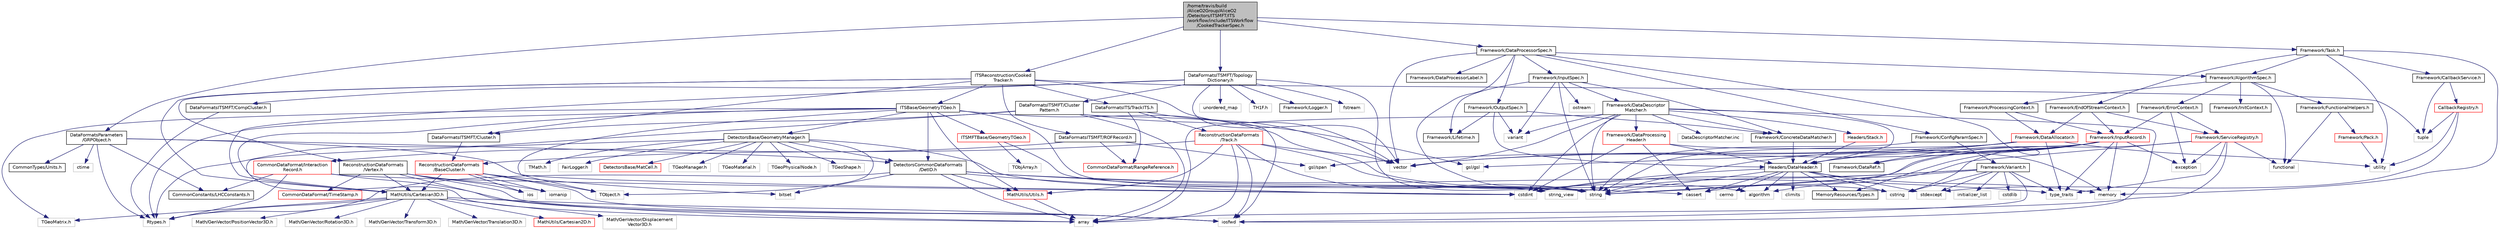 digraph "/home/travis/build/AliceO2Group/AliceO2/Detectors/ITSMFT/ITS/workflow/include/ITSWorkflow/CookedTrackerSpec.h"
{
 // INTERACTIVE_SVG=YES
  bgcolor="transparent";
  edge [fontname="Helvetica",fontsize="10",labelfontname="Helvetica",labelfontsize="10"];
  node [fontname="Helvetica",fontsize="10",shape=record];
  Node0 [label="/home/travis/build\l/AliceO2Group/AliceO2\l/Detectors/ITSMFT/ITS\l/workflow/include/ITSWorkflow\l/CookedTrackerSpec.h",height=0.2,width=0.4,color="black", fillcolor="grey75", style="filled", fontcolor="black"];
  Node0 -> Node1 [color="midnightblue",fontsize="10",style="solid",fontname="Helvetica"];
  Node1 [label="Framework/DataProcessorSpec.h",height=0.2,width=0.4,color="black",URL="$d0/df4/DataProcessorSpec_8h.html"];
  Node1 -> Node2 [color="midnightblue",fontsize="10",style="solid",fontname="Helvetica"];
  Node2 [label="Framework/AlgorithmSpec.h",height=0.2,width=0.4,color="black",URL="$d0/d14/AlgorithmSpec_8h.html"];
  Node2 -> Node3 [color="midnightblue",fontsize="10",style="solid",fontname="Helvetica"];
  Node3 [label="Framework/ProcessingContext.h",height=0.2,width=0.4,color="black",URL="$de/d6a/ProcessingContext_8h.html"];
  Node3 -> Node4 [color="midnightblue",fontsize="10",style="solid",fontname="Helvetica"];
  Node4 [label="Framework/InputRecord.h",height=0.2,width=0.4,color="red",URL="$d6/d5c/InputRecord_8h.html"];
  Node4 -> Node5 [color="midnightblue",fontsize="10",style="solid",fontname="Helvetica"];
  Node5 [label="Framework/DataRef.h",height=0.2,width=0.4,color="black",URL="$d5/dfb/DataRef_8h.html"];
  Node4 -> Node17 [color="midnightblue",fontsize="10",style="solid",fontname="Helvetica"];
  Node17 [label="MemoryResources/Types.h",height=0.2,width=0.4,color="black",URL="$d7/df8/Types_8h.html"];
  Node4 -> Node42 [color="midnightblue",fontsize="10",style="solid",fontname="Helvetica"];
  Node42 [label="Headers/DataHeader.h",height=0.2,width=0.4,color="black",URL="$dc/dcd/DataHeader_8h.html"];
  Node42 -> Node43 [color="midnightblue",fontsize="10",style="solid",fontname="Helvetica"];
  Node43 [label="cstdint",height=0.2,width=0.4,color="grey75"];
  Node42 -> Node15 [color="midnightblue",fontsize="10",style="solid",fontname="Helvetica"];
  Node15 [label="memory",height=0.2,width=0.4,color="grey75"];
  Node42 -> Node44 [color="midnightblue",fontsize="10",style="solid",fontname="Helvetica"];
  Node44 [label="cassert",height=0.2,width=0.4,color="grey75"];
  Node42 -> Node45 [color="midnightblue",fontsize="10",style="solid",fontname="Helvetica"];
  Node45 [label="cstring",height=0.2,width=0.4,color="grey75"];
  Node42 -> Node46 [color="midnightblue",fontsize="10",style="solid",fontname="Helvetica"];
  Node46 [label="algorithm",height=0.2,width=0.4,color="grey75"];
  Node42 -> Node47 [color="midnightblue",fontsize="10",style="solid",fontname="Helvetica"];
  Node47 [label="stdexcept",height=0.2,width=0.4,color="grey75"];
  Node42 -> Node48 [color="midnightblue",fontsize="10",style="solid",fontname="Helvetica"];
  Node48 [label="string",height=0.2,width=0.4,color="grey75"];
  Node42 -> Node49 [color="midnightblue",fontsize="10",style="solid",fontname="Helvetica"];
  Node49 [label="climits",height=0.2,width=0.4,color="grey75"];
  Node42 -> Node17 [color="midnightblue",fontsize="10",style="solid",fontname="Helvetica"];
  Node42 -> Node50 [color="midnightblue",fontsize="10",style="solid",fontname="Helvetica"];
  Node50 [label="cerrno",height=0.2,width=0.4,color="grey75"];
  Node4 -> Node25 [color="midnightblue",fontsize="10",style="solid",fontname="Helvetica"];
  Node25 [label="gsl/gsl",height=0.2,width=0.4,color="grey75"];
  Node4 -> Node48 [color="midnightblue",fontsize="10",style="solid",fontname="Helvetica"];
  Node4 -> Node21 [color="midnightblue",fontsize="10",style="solid",fontname="Helvetica"];
  Node21 [label="vector",height=0.2,width=0.4,color="grey75"];
  Node4 -> Node45 [color="midnightblue",fontsize="10",style="solid",fontname="Helvetica"];
  Node4 -> Node44 [color="midnightblue",fontsize="10",style="solid",fontname="Helvetica"];
  Node4 -> Node84 [color="midnightblue",fontsize="10",style="solid",fontname="Helvetica"];
  Node84 [label="exception",height=0.2,width=0.4,color="grey75"];
  Node4 -> Node15 [color="midnightblue",fontsize="10",style="solid",fontname="Helvetica"];
  Node4 -> Node20 [color="midnightblue",fontsize="10",style="solid",fontname="Helvetica"];
  Node20 [label="type_traits",height=0.2,width=0.4,color="grey75"];
  Node3 -> Node85 [color="midnightblue",fontsize="10",style="solid",fontname="Helvetica"];
  Node85 [label="Framework/DataAllocator.h",height=0.2,width=0.4,color="red",URL="$d1/d28/DataAllocator_8h.html"];
  Node85 -> Node42 [color="midnightblue",fontsize="10",style="solid",fontname="Helvetica"];
  Node85 -> Node14 [color="midnightblue",fontsize="10",style="solid",fontname="Helvetica"];
  Node14 [label="gsl/span",height=0.2,width=0.4,color="grey75"];
  Node85 -> Node21 [color="midnightblue",fontsize="10",style="solid",fontname="Helvetica"];
  Node85 -> Node48 [color="midnightblue",fontsize="10",style="solid",fontname="Helvetica"];
  Node85 -> Node27 [color="midnightblue",fontsize="10",style="solid",fontname="Helvetica"];
  Node27 [label="utility",height=0.2,width=0.4,color="grey75"];
  Node85 -> Node20 [color="midnightblue",fontsize="10",style="solid",fontname="Helvetica"];
  Node2 -> Node133 [color="midnightblue",fontsize="10",style="solid",fontname="Helvetica"];
  Node133 [label="Framework/ErrorContext.h",height=0.2,width=0.4,color="black",URL="$d7/dad/ErrorContext_8h.html"];
  Node133 -> Node4 [color="midnightblue",fontsize="10",style="solid",fontname="Helvetica"];
  Node133 -> Node134 [color="midnightblue",fontsize="10",style="solid",fontname="Helvetica"];
  Node134 [label="Framework/ServiceRegistry.h",height=0.2,width=0.4,color="red",URL="$d8/d17/ServiceRegistry_8h.html"];
  Node134 -> Node46 [color="midnightblue",fontsize="10",style="solid",fontname="Helvetica"];
  Node134 -> Node28 [color="midnightblue",fontsize="10",style="solid",fontname="Helvetica"];
  Node28 [label="array",height=0.2,width=0.4,color="grey75"];
  Node134 -> Node84 [color="midnightblue",fontsize="10",style="solid",fontname="Helvetica"];
  Node134 -> Node79 [color="midnightblue",fontsize="10",style="solid",fontname="Helvetica"];
  Node79 [label="functional",height=0.2,width=0.4,color="grey75"];
  Node134 -> Node48 [color="midnightblue",fontsize="10",style="solid",fontname="Helvetica"];
  Node134 -> Node20 [color="midnightblue",fontsize="10",style="solid",fontname="Helvetica"];
  Node133 -> Node84 [color="midnightblue",fontsize="10",style="solid",fontname="Helvetica"];
  Node2 -> Node137 [color="midnightblue",fontsize="10",style="solid",fontname="Helvetica"];
  Node137 [label="Framework/InitContext.h",height=0.2,width=0.4,color="black",URL="$d4/d2b/InitContext_8h.html"];
  Node2 -> Node110 [color="midnightblue",fontsize="10",style="solid",fontname="Helvetica"];
  Node110 [label="Framework/FunctionalHelpers.h",height=0.2,width=0.4,color="black",URL="$de/d9b/FunctionalHelpers_8h.html"];
  Node110 -> Node109 [color="midnightblue",fontsize="10",style="solid",fontname="Helvetica"];
  Node109 [label="Framework/Pack.h",height=0.2,width=0.4,color="red",URL="$dd/dce/Pack_8h.html"];
  Node109 -> Node27 [color="midnightblue",fontsize="10",style="solid",fontname="Helvetica"];
  Node110 -> Node79 [color="midnightblue",fontsize="10",style="solid",fontname="Helvetica"];
  Node2 -> Node79 [color="midnightblue",fontsize="10",style="solid",fontname="Helvetica"];
  Node1 -> Node138 [color="midnightblue",fontsize="10",style="solid",fontname="Helvetica"];
  Node138 [label="Framework/ConfigParamSpec.h",height=0.2,width=0.4,color="black",URL="$d0/d1c/ConfigParamSpec_8h.html"];
  Node138 -> Node139 [color="midnightblue",fontsize="10",style="solid",fontname="Helvetica"];
  Node139 [label="Framework/Variant.h",height=0.2,width=0.4,color="black",URL="$de/d56/Variant_8h.html"];
  Node139 -> Node20 [color="midnightblue",fontsize="10",style="solid",fontname="Helvetica"];
  Node139 -> Node45 [color="midnightblue",fontsize="10",style="solid",fontname="Helvetica"];
  Node139 -> Node43 [color="midnightblue",fontsize="10",style="solid",fontname="Helvetica"];
  Node139 -> Node140 [color="midnightblue",fontsize="10",style="solid",fontname="Helvetica"];
  Node140 [label="cstdlib",height=0.2,width=0.4,color="grey75"];
  Node139 -> Node47 [color="midnightblue",fontsize="10",style="solid",fontname="Helvetica"];
  Node139 -> Node70 [color="midnightblue",fontsize="10",style="solid",fontname="Helvetica"];
  Node70 [label="iosfwd",height=0.2,width=0.4,color="grey75"];
  Node139 -> Node141 [color="midnightblue",fontsize="10",style="solid",fontname="Helvetica"];
  Node141 [label="initializer_list",height=0.2,width=0.4,color="grey75"];
  Node139 -> Node142 [color="midnightblue",fontsize="10",style="solid",fontname="Helvetica"];
  Node142 [label="string_view",height=0.2,width=0.4,color="grey75"];
  Node139 -> Node48 [color="midnightblue",fontsize="10",style="solid",fontname="Helvetica"];
  Node138 -> Node48 [color="midnightblue",fontsize="10",style="solid",fontname="Helvetica"];
  Node1 -> Node143 [color="midnightblue",fontsize="10",style="solid",fontname="Helvetica"];
  Node143 [label="Framework/DataProcessorLabel.h",height=0.2,width=0.4,color="black",URL="$d1/df2/DataProcessorLabel_8h.html"];
  Node1 -> Node5 [color="midnightblue",fontsize="10",style="solid",fontname="Helvetica"];
  Node1 -> Node54 [color="midnightblue",fontsize="10",style="solid",fontname="Helvetica"];
  Node54 [label="Framework/InputSpec.h",height=0.2,width=0.4,color="black",URL="$d5/d3f/InputSpec_8h.html"];
  Node54 -> Node51 [color="midnightblue",fontsize="10",style="solid",fontname="Helvetica"];
  Node51 [label="Framework/Lifetime.h",height=0.2,width=0.4,color="black",URL="$dc/dca/Lifetime_8h.html"];
  Node54 -> Node52 [color="midnightblue",fontsize="10",style="solid",fontname="Helvetica"];
  Node52 [label="Framework/ConcreteDataMatcher.h",height=0.2,width=0.4,color="black",URL="$d0/d1b/ConcreteDataMatcher_8h.html"];
  Node52 -> Node42 [color="midnightblue",fontsize="10",style="solid",fontname="Helvetica"];
  Node54 -> Node55 [color="midnightblue",fontsize="10",style="solid",fontname="Helvetica"];
  Node55 [label="Framework/DataDescriptor\lMatcher.h",height=0.2,width=0.4,color="black",URL="$d3/da3/DataDescriptorMatcher_8h.html"];
  Node55 -> Node52 [color="midnightblue",fontsize="10",style="solid",fontname="Helvetica"];
  Node55 -> Node56 [color="midnightblue",fontsize="10",style="solid",fontname="Helvetica"];
  Node56 [label="Framework/DataProcessing\lHeader.h",height=0.2,width=0.4,color="red",URL="$d6/dc9/DataProcessingHeader_8h.html"];
  Node56 -> Node42 [color="midnightblue",fontsize="10",style="solid",fontname="Helvetica"];
  Node56 -> Node43 [color="midnightblue",fontsize="10",style="solid",fontname="Helvetica"];
  Node56 -> Node15 [color="midnightblue",fontsize="10",style="solid",fontname="Helvetica"];
  Node56 -> Node44 [color="midnightblue",fontsize="10",style="solid",fontname="Helvetica"];
  Node55 -> Node42 [color="midnightblue",fontsize="10",style="solid",fontname="Helvetica"];
  Node55 -> Node59 [color="midnightblue",fontsize="10",style="solid",fontname="Helvetica"];
  Node59 [label="Headers/Stack.h",height=0.2,width=0.4,color="red",URL="$d4/d00/Headers_2include_2Headers_2Stack_8h.html"];
  Node59 -> Node42 [color="midnightblue",fontsize="10",style="solid",fontname="Helvetica"];
  Node55 -> Node28 [color="midnightblue",fontsize="10",style="solid",fontname="Helvetica"];
  Node55 -> Node43 [color="midnightblue",fontsize="10",style="solid",fontname="Helvetica"];
  Node55 -> Node70 [color="midnightblue",fontsize="10",style="solid",fontname="Helvetica"];
  Node55 -> Node48 [color="midnightblue",fontsize="10",style="solid",fontname="Helvetica"];
  Node55 -> Node53 [color="midnightblue",fontsize="10",style="solid",fontname="Helvetica"];
  Node53 [label="variant",height=0.2,width=0.4,color="grey75"];
  Node55 -> Node21 [color="midnightblue",fontsize="10",style="solid",fontname="Helvetica"];
  Node55 -> Node71 [color="midnightblue",fontsize="10",style="solid",fontname="Helvetica"];
  Node71 [label="DataDescriptorMatcher.inc",height=0.2,width=0.4,color="grey75"];
  Node54 -> Node48 [color="midnightblue",fontsize="10",style="solid",fontname="Helvetica"];
  Node54 -> Node72 [color="midnightblue",fontsize="10",style="solid",fontname="Helvetica"];
  Node72 [label="ostream",height=0.2,width=0.4,color="grey75"];
  Node54 -> Node53 [color="midnightblue",fontsize="10",style="solid",fontname="Helvetica"];
  Node1 -> Node41 [color="midnightblue",fontsize="10",style="solid",fontname="Helvetica"];
  Node41 [label="Framework/OutputSpec.h",height=0.2,width=0.4,color="black",URL="$db/d2d/OutputSpec_8h.html"];
  Node41 -> Node42 [color="midnightblue",fontsize="10",style="solid",fontname="Helvetica"];
  Node41 -> Node51 [color="midnightblue",fontsize="10",style="solid",fontname="Helvetica"];
  Node41 -> Node52 [color="midnightblue",fontsize="10",style="solid",fontname="Helvetica"];
  Node41 -> Node53 [color="midnightblue",fontsize="10",style="solid",fontname="Helvetica"];
  Node1 -> Node48 [color="midnightblue",fontsize="10",style="solid",fontname="Helvetica"];
  Node1 -> Node21 [color="midnightblue",fontsize="10",style="solid",fontname="Helvetica"];
  Node0 -> Node144 [color="midnightblue",fontsize="10",style="solid",fontname="Helvetica"];
  Node144 [label="ITSReconstruction/Cooked\lTracker.h",height=0.2,width=0.4,color="black",URL="$d6/d0c/CookedTracker_8h.html",tooltip="Definition of the \"Cooked Matrix\" ITS tracker. "];
  Node144 -> Node21 [color="midnightblue",fontsize="10",style="solid",fontname="Helvetica"];
  Node144 -> Node128 [color="midnightblue",fontsize="10",style="solid",fontname="Helvetica"];
  Node128 [label="tuple",height=0.2,width=0.4,color="grey75"];
  Node144 -> Node145 [color="midnightblue",fontsize="10",style="solid",fontname="Helvetica"];
  Node145 [label="ITSBase/GeometryTGeo.h",height=0.2,width=0.4,color="black",URL="$df/d9a/ITS_2base_2include_2ITSBase_2GeometryTGeo_8h.html"];
  Node145 -> Node146 [color="midnightblue",fontsize="10",style="solid",fontname="Helvetica"];
  Node146 [label="TGeoMatrix.h",height=0.2,width=0.4,color="grey75"];
  Node145 -> Node147 [color="midnightblue",fontsize="10",style="solid",fontname="Helvetica"];
  Node147 [label="TObject.h",height=0.2,width=0.4,color="grey75"];
  Node145 -> Node28 [color="midnightblue",fontsize="10",style="solid",fontname="Helvetica"];
  Node145 -> Node48 [color="midnightblue",fontsize="10",style="solid",fontname="Helvetica"];
  Node145 -> Node21 [color="midnightblue",fontsize="10",style="solid",fontname="Helvetica"];
  Node145 -> Node148 [color="midnightblue",fontsize="10",style="solid",fontname="Helvetica"];
  Node148 [label="DetectorsBase/GeometryManager.h",height=0.2,width=0.4,color="black",URL="$db/dcc/Detectors_2Base_2include_2DetectorsBase_2GeometryManager_8h.html"];
  Node148 -> Node149 [color="midnightblue",fontsize="10",style="solid",fontname="Helvetica"];
  Node149 [label="TGeoManager.h",height=0.2,width=0.4,color="grey75"];
  Node148 -> Node150 [color="midnightblue",fontsize="10",style="solid",fontname="Helvetica"];
  Node150 [label="TGeoMaterial.h",height=0.2,width=0.4,color="grey75"];
  Node148 -> Node151 [color="midnightblue",fontsize="10",style="solid",fontname="Helvetica"];
  Node151 [label="TGeoPhysicalNode.h",height=0.2,width=0.4,color="grey75"];
  Node148 -> Node152 [color="midnightblue",fontsize="10",style="solid",fontname="Helvetica"];
  Node152 [label="TGeoShape.h",height=0.2,width=0.4,color="grey75"];
  Node148 -> Node153 [color="midnightblue",fontsize="10",style="solid",fontname="Helvetica"];
  Node153 [label="TMath.h",height=0.2,width=0.4,color="grey75"];
  Node148 -> Node147 [color="midnightblue",fontsize="10",style="solid",fontname="Helvetica"];
  Node148 -> Node142 [color="midnightblue",fontsize="10",style="solid",fontname="Helvetica"];
  Node148 -> Node154 [color="midnightblue",fontsize="10",style="solid",fontname="Helvetica"];
  Node154 [label="DetectorsCommonDataFormats\l/DetID.h",height=0.2,width=0.4,color="black",URL="$d6/d31/DetID_8h.html"];
  Node154 -> Node155 [color="midnightblue",fontsize="10",style="solid",fontname="Helvetica"];
  Node155 [label="Rtypes.h",height=0.2,width=0.4,color="grey75"];
  Node154 -> Node28 [color="midnightblue",fontsize="10",style="solid",fontname="Helvetica"];
  Node154 -> Node156 [color="midnightblue",fontsize="10",style="solid",fontname="Helvetica"];
  Node156 [label="bitset",height=0.2,width=0.4,color="grey75"];
  Node154 -> Node44 [color="midnightblue",fontsize="10",style="solid",fontname="Helvetica"];
  Node154 -> Node43 [color="midnightblue",fontsize="10",style="solid",fontname="Helvetica"];
  Node154 -> Node20 [color="midnightblue",fontsize="10",style="solid",fontname="Helvetica"];
  Node154 -> Node157 [color="midnightblue",fontsize="10",style="solid",fontname="Helvetica"];
  Node157 [label="MathUtils/Utils.h",height=0.2,width=0.4,color="red",URL="$d9/d52/Common_2MathUtils_2include_2MathUtils_2Utils_8h.html"];
  Node157 -> Node28 [color="midnightblue",fontsize="10",style="solid",fontname="Helvetica"];
  Node148 -> Node164 [color="midnightblue",fontsize="10",style="solid",fontname="Helvetica"];
  Node164 [label="FairLogger.h",height=0.2,width=0.4,color="grey75"];
  Node148 -> Node165 [color="midnightblue",fontsize="10",style="solid",fontname="Helvetica"];
  Node165 [label="MathUtils/Cartesian3D.h",height=0.2,width=0.4,color="black",URL="$dd/d76/Cartesian3D_8h.html"];
  Node165 -> Node166 [color="midnightblue",fontsize="10",style="solid",fontname="Helvetica"];
  Node166 [label="Math/GenVector/Displacement\lVector3D.h",height=0.2,width=0.4,color="grey75"];
  Node165 -> Node167 [color="midnightblue",fontsize="10",style="solid",fontname="Helvetica"];
  Node167 [label="Math/GenVector/PositionVector3D.h",height=0.2,width=0.4,color="grey75"];
  Node165 -> Node168 [color="midnightblue",fontsize="10",style="solid",fontname="Helvetica"];
  Node168 [label="Math/GenVector/Rotation3D.h",height=0.2,width=0.4,color="grey75"];
  Node165 -> Node169 [color="midnightblue",fontsize="10",style="solid",fontname="Helvetica"];
  Node169 [label="Math/GenVector/Transform3D.h",height=0.2,width=0.4,color="grey75"];
  Node165 -> Node170 [color="midnightblue",fontsize="10",style="solid",fontname="Helvetica"];
  Node170 [label="Math/GenVector/Translation3D.h",height=0.2,width=0.4,color="grey75"];
  Node165 -> Node155 [color="midnightblue",fontsize="10",style="solid",fontname="Helvetica"];
  Node165 -> Node146 [color="midnightblue",fontsize="10",style="solid",fontname="Helvetica"];
  Node165 -> Node70 [color="midnightblue",fontsize="10",style="solid",fontname="Helvetica"];
  Node165 -> Node171 [color="midnightblue",fontsize="10",style="solid",fontname="Helvetica"];
  Node171 [label="MathUtils/Cartesian2D.h",height=0.2,width=0.4,color="red",URL="$d2/dd0/Cartesian2D_8h.html"];
  Node148 -> Node174 [color="midnightblue",fontsize="10",style="solid",fontname="Helvetica"];
  Node174 [label="DetectorsBase/MatCell.h",height=0.2,width=0.4,color="red",URL="$db/dba/MatCell_8h.html",tooltip="Declarations for material properties of the cell (voxel) "];
  Node145 -> Node154 [color="midnightblue",fontsize="10",style="solid",fontname="Helvetica"];
  Node145 -> Node176 [color="midnightblue",fontsize="10",style="solid",fontname="Helvetica"];
  Node176 [label="ITSMFTBase/GeometryTGeo.h",height=0.2,width=0.4,color="red",URL="$d0/d2d/common_2base_2include_2ITSMFTBase_2GeometryTGeo_8h.html"];
  Node176 -> Node11 [color="midnightblue",fontsize="10",style="solid",fontname="Helvetica"];
  Node11 [label="TObjArray.h",height=0.2,width=0.4,color="grey75"];
  Node176 -> Node48 [color="midnightblue",fontsize="10",style="solid",fontname="Helvetica"];
  Node145 -> Node157 [color="midnightblue",fontsize="10",style="solid",fontname="Helvetica"];
  Node145 -> Node155 [color="midnightblue",fontsize="10",style="solid",fontname="Helvetica"];
  Node144 -> Node165 [color="midnightblue",fontsize="10",style="solid",fontname="Helvetica"];
  Node144 -> Node180 [color="midnightblue",fontsize="10",style="solid",fontname="Helvetica"];
  Node180 [label="DataFormatsITSMFT/Cluster.h",height=0.2,width=0.4,color="black",URL="$d1/d62/DataFormats_2Detectors_2ITSMFT_2common_2include_2DataFormatsITSMFT_2Cluster_8h.html"];
  Node180 -> Node181 [color="midnightblue",fontsize="10",style="solid",fontname="Helvetica"];
  Node181 [label="ReconstructionDataFormats\l/BaseCluster.h",height=0.2,width=0.4,color="red",URL="$d4/de2/BaseCluster_8h.html"];
  Node181 -> Node147 [color="midnightblue",fontsize="10",style="solid",fontname="Helvetica"];
  Node181 -> Node156 [color="midnightblue",fontsize="10",style="solid",fontname="Helvetica"];
  Node181 -> Node182 [color="midnightblue",fontsize="10",style="solid",fontname="Helvetica"];
  Node182 [label="iomanip",height=0.2,width=0.4,color="grey75"];
  Node181 -> Node183 [color="midnightblue",fontsize="10",style="solid",fontname="Helvetica"];
  Node183 [label="ios",height=0.2,width=0.4,color="grey75"];
  Node181 -> Node70 [color="midnightblue",fontsize="10",style="solid",fontname="Helvetica"];
  Node181 -> Node165 [color="midnightblue",fontsize="10",style="solid",fontname="Helvetica"];
  Node144 -> Node184 [color="midnightblue",fontsize="10",style="solid",fontname="Helvetica"];
  Node184 [label="DataFormatsITS/TrackITS.h",height=0.2,width=0.4,color="black",URL="$d1/d71/TrackITS_8h.html",tooltip="Definition of the ITS track. "];
  Node184 -> Node21 [color="midnightblue",fontsize="10",style="solid",fontname="Helvetica"];
  Node184 -> Node185 [color="midnightblue",fontsize="10",style="solid",fontname="Helvetica"];
  Node185 [label="ReconstructionDataFormats\l/Track.h",height=0.2,width=0.4,color="red",URL="$d7/d8b/DataFormats_2Reconstruction_2include_2ReconstructionDataFormats_2Track_8h.html"];
  Node185 -> Node46 [color="midnightblue",fontsize="10",style="solid",fontname="Helvetica"];
  Node185 -> Node28 [color="midnightblue",fontsize="10",style="solid",fontname="Helvetica"];
  Node185 -> Node45 [color="midnightblue",fontsize="10",style="solid",fontname="Helvetica"];
  Node185 -> Node70 [color="midnightblue",fontsize="10",style="solid",fontname="Helvetica"];
  Node185 -> Node181 [color="midnightblue",fontsize="10",style="solid",fontname="Helvetica"];
  Node185 -> Node48 [color="midnightblue",fontsize="10",style="solid",fontname="Helvetica"];
  Node185 -> Node157 [color="midnightblue",fontsize="10",style="solid",fontname="Helvetica"];
  Node184 -> Node188 [color="midnightblue",fontsize="10",style="solid",fontname="Helvetica"];
  Node188 [label="CommonDataFormat/RangeReference.h",height=0.2,width=0.4,color="red",URL="$de/d64/RangeReference_8h.html",tooltip="Class to refer to the 1st entry and N elements of some group in the continuous container. "];
  Node144 -> Node189 [color="midnightblue",fontsize="10",style="solid",fontname="Helvetica"];
  Node189 [label="DataFormatsITSMFT/ROFRecord.h",height=0.2,width=0.4,color="black",URL="$d0/dc6/ITSMFT_2common_2include_2DataFormatsITSMFT_2ROFRecord_8h.html"];
  Node189 -> Node188 [color="midnightblue",fontsize="10",style="solid",fontname="Helvetica"];
  Node189 -> Node190 [color="midnightblue",fontsize="10",style="solid",fontname="Helvetica"];
  Node190 [label="CommonDataFormat/Interaction\lRecord.h",height=0.2,width=0.4,color="red",URL="$d9/d80/InteractionRecord_8h.html"];
  Node190 -> Node155 [color="midnightblue",fontsize="10",style="solid",fontname="Helvetica"];
  Node190 -> Node70 [color="midnightblue",fontsize="10",style="solid",fontname="Helvetica"];
  Node190 -> Node43 [color="midnightblue",fontsize="10",style="solid",fontname="Helvetica"];
  Node190 -> Node191 [color="midnightblue",fontsize="10",style="solid",fontname="Helvetica"];
  Node191 [label="CommonConstants/LHCConstants.h",height=0.2,width=0.4,color="black",URL="$d4/dc6/LHCConstants_8h.html",tooltip="Header to collect LHC related constants. "];
  Node189 -> Node14 [color="midnightblue",fontsize="10",style="solid",fontname="Helvetica"];
  Node144 -> Node192 [color="midnightblue",fontsize="10",style="solid",fontname="Helvetica"];
  Node192 [label="ReconstructionDataFormats\l/Vertex.h",height=0.2,width=0.4,color="black",URL="$d3/d6f/DataFormats_2Reconstruction_2include_2ReconstructionDataFormats_2Vertex_8h.html"];
  Node192 -> Node165 [color="midnightblue",fontsize="10",style="solid",fontname="Helvetica"];
  Node192 -> Node193 [color="midnightblue",fontsize="10",style="solid",fontname="Helvetica"];
  Node193 [label="CommonDataFormat/TimeStamp.h",height=0.2,width=0.4,color="red",URL="$df/d5d/common_2include_2CommonDataFormat_2TimeStamp_8h.html"];
  Node192 -> Node28 [color="midnightblue",fontsize="10",style="solid",fontname="Helvetica"];
  Node192 -> Node182 [color="midnightblue",fontsize="10",style="solid",fontname="Helvetica"];
  Node192 -> Node183 [color="midnightblue",fontsize="10",style="solid",fontname="Helvetica"];
  Node192 -> Node70 [color="midnightblue",fontsize="10",style="solid",fontname="Helvetica"];
  Node0 -> Node194 [color="midnightblue",fontsize="10",style="solid",fontname="Helvetica"];
  Node194 [label="DataFormatsParameters\l/GRPObject.h",height=0.2,width=0.4,color="black",URL="$de/d28/GRPObject_8h.html",tooltip="Header of the General Run Parameters object. "];
  Node194 -> Node155 [color="midnightblue",fontsize="10",style="solid",fontname="Helvetica"];
  Node194 -> Node43 [color="midnightblue",fontsize="10",style="solid",fontname="Helvetica"];
  Node194 -> Node195 [color="midnightblue",fontsize="10",style="solid",fontname="Helvetica"];
  Node195 [label="ctime",height=0.2,width=0.4,color="grey75"];
  Node194 -> Node191 [color="midnightblue",fontsize="10",style="solid",fontname="Helvetica"];
  Node194 -> Node196 [color="midnightblue",fontsize="10",style="solid",fontname="Helvetica"];
  Node196 [label="CommonTypes/Units.h",height=0.2,width=0.4,color="black",URL="$da/d58/Units_8h.html",tooltip="Header to collect definitions for different units. "];
  Node194 -> Node154 [color="midnightblue",fontsize="10",style="solid",fontname="Helvetica"];
  Node0 -> Node197 [color="midnightblue",fontsize="10",style="solid",fontname="Helvetica"];
  Node197 [label="DataFormatsITSMFT/Topology\lDictionary.h",height=0.2,width=0.4,color="black",URL="$d1/d08/TopologyDictionary_8h.html",tooltip="Definition of the ClusterTopology class. "];
  Node197 -> Node198 [color="midnightblue",fontsize="10",style="solid",fontname="Helvetica"];
  Node198 [label="DataFormatsITSMFT/Cluster\lPattern.h",height=0.2,width=0.4,color="black",URL="$de/dc1/ClusterPattern_8h.html"];
  Node198 -> Node155 [color="midnightblue",fontsize="10",style="solid",fontname="Helvetica"];
  Node198 -> Node28 [color="midnightblue",fontsize="10",style="solid",fontname="Helvetica"];
  Node198 -> Node70 [color="midnightblue",fontsize="10",style="solid",fontname="Helvetica"];
  Node198 -> Node25 [color="midnightblue",fontsize="10",style="solid",fontname="Helvetica"];
  Node198 -> Node180 [color="midnightblue",fontsize="10",style="solid",fontname="Helvetica"];
  Node197 -> Node199 [color="midnightblue",fontsize="10",style="solid",fontname="Helvetica"];
  Node199 [label="Framework/Logger.h",height=0.2,width=0.4,color="black",URL="$dd/da4/Logger_8h.html"];
  Node197 -> Node200 [color="midnightblue",fontsize="10",style="solid",fontname="Helvetica"];
  Node200 [label="fstream",height=0.2,width=0.4,color="grey75"];
  Node197 -> Node48 [color="midnightblue",fontsize="10",style="solid",fontname="Helvetica"];
  Node197 -> Node65 [color="midnightblue",fontsize="10",style="solid",fontname="Helvetica"];
  Node65 [label="unordered_map",height=0.2,width=0.4,color="grey75"];
  Node197 -> Node21 [color="midnightblue",fontsize="10",style="solid",fontname="Helvetica"];
  Node197 -> Node165 [color="midnightblue",fontsize="10",style="solid",fontname="Helvetica"];
  Node197 -> Node201 [color="midnightblue",fontsize="10",style="solid",fontname="Helvetica"];
  Node201 [label="DataFormatsITSMFT/CompCluster.h",height=0.2,width=0.4,color="black",URL="$df/de4/CompCluster_8h.html",tooltip="Definition of the ITSMFT compact cluster. "];
  Node201 -> Node155 [color="midnightblue",fontsize="10",style="solid",fontname="Helvetica"];
  Node197 -> Node202 [color="midnightblue",fontsize="10",style="solid",fontname="Helvetica"];
  Node202 [label="TH1F.h",height=0.2,width=0.4,color="grey75"];
  Node0 -> Node203 [color="midnightblue",fontsize="10",style="solid",fontname="Helvetica"];
  Node203 [label="Framework/Task.h",height=0.2,width=0.4,color="black",URL="$df/d4f/Task_8h.html"];
  Node203 -> Node2 [color="midnightblue",fontsize="10",style="solid",fontname="Helvetica"];
  Node203 -> Node204 [color="midnightblue",fontsize="10",style="solid",fontname="Helvetica"];
  Node204 [label="Framework/CallbackService.h",height=0.2,width=0.4,color="black",URL="$d9/d7f/CallbackService_8h.html"];
  Node204 -> Node205 [color="midnightblue",fontsize="10",style="solid",fontname="Helvetica"];
  Node205 [label="CallbackRegistry.h",height=0.2,width=0.4,color="red",URL="$d7/d3e/CallbackRegistry_8h.html",tooltip="A generic registry for callbacks. "];
  Node205 -> Node128 [color="midnightblue",fontsize="10",style="solid",fontname="Helvetica"];
  Node205 -> Node47 [color="midnightblue",fontsize="10",style="solid",fontname="Helvetica"];
  Node205 -> Node27 [color="midnightblue",fontsize="10",style="solid",fontname="Helvetica"];
  Node204 -> Node128 [color="midnightblue",fontsize="10",style="solid",fontname="Helvetica"];
  Node203 -> Node206 [color="midnightblue",fontsize="10",style="solid",fontname="Helvetica"];
  Node206 [label="Framework/EndOfStreamContext.h",height=0.2,width=0.4,color="black",URL="$d0/d77/EndOfStreamContext_8h.html"];
  Node206 -> Node4 [color="midnightblue",fontsize="10",style="solid",fontname="Helvetica"];
  Node206 -> Node134 [color="midnightblue",fontsize="10",style="solid",fontname="Helvetica"];
  Node206 -> Node85 [color="midnightblue",fontsize="10",style="solid",fontname="Helvetica"];
  Node203 -> Node27 [color="midnightblue",fontsize="10",style="solid",fontname="Helvetica"];
  Node203 -> Node15 [color="midnightblue",fontsize="10",style="solid",fontname="Helvetica"];
}
